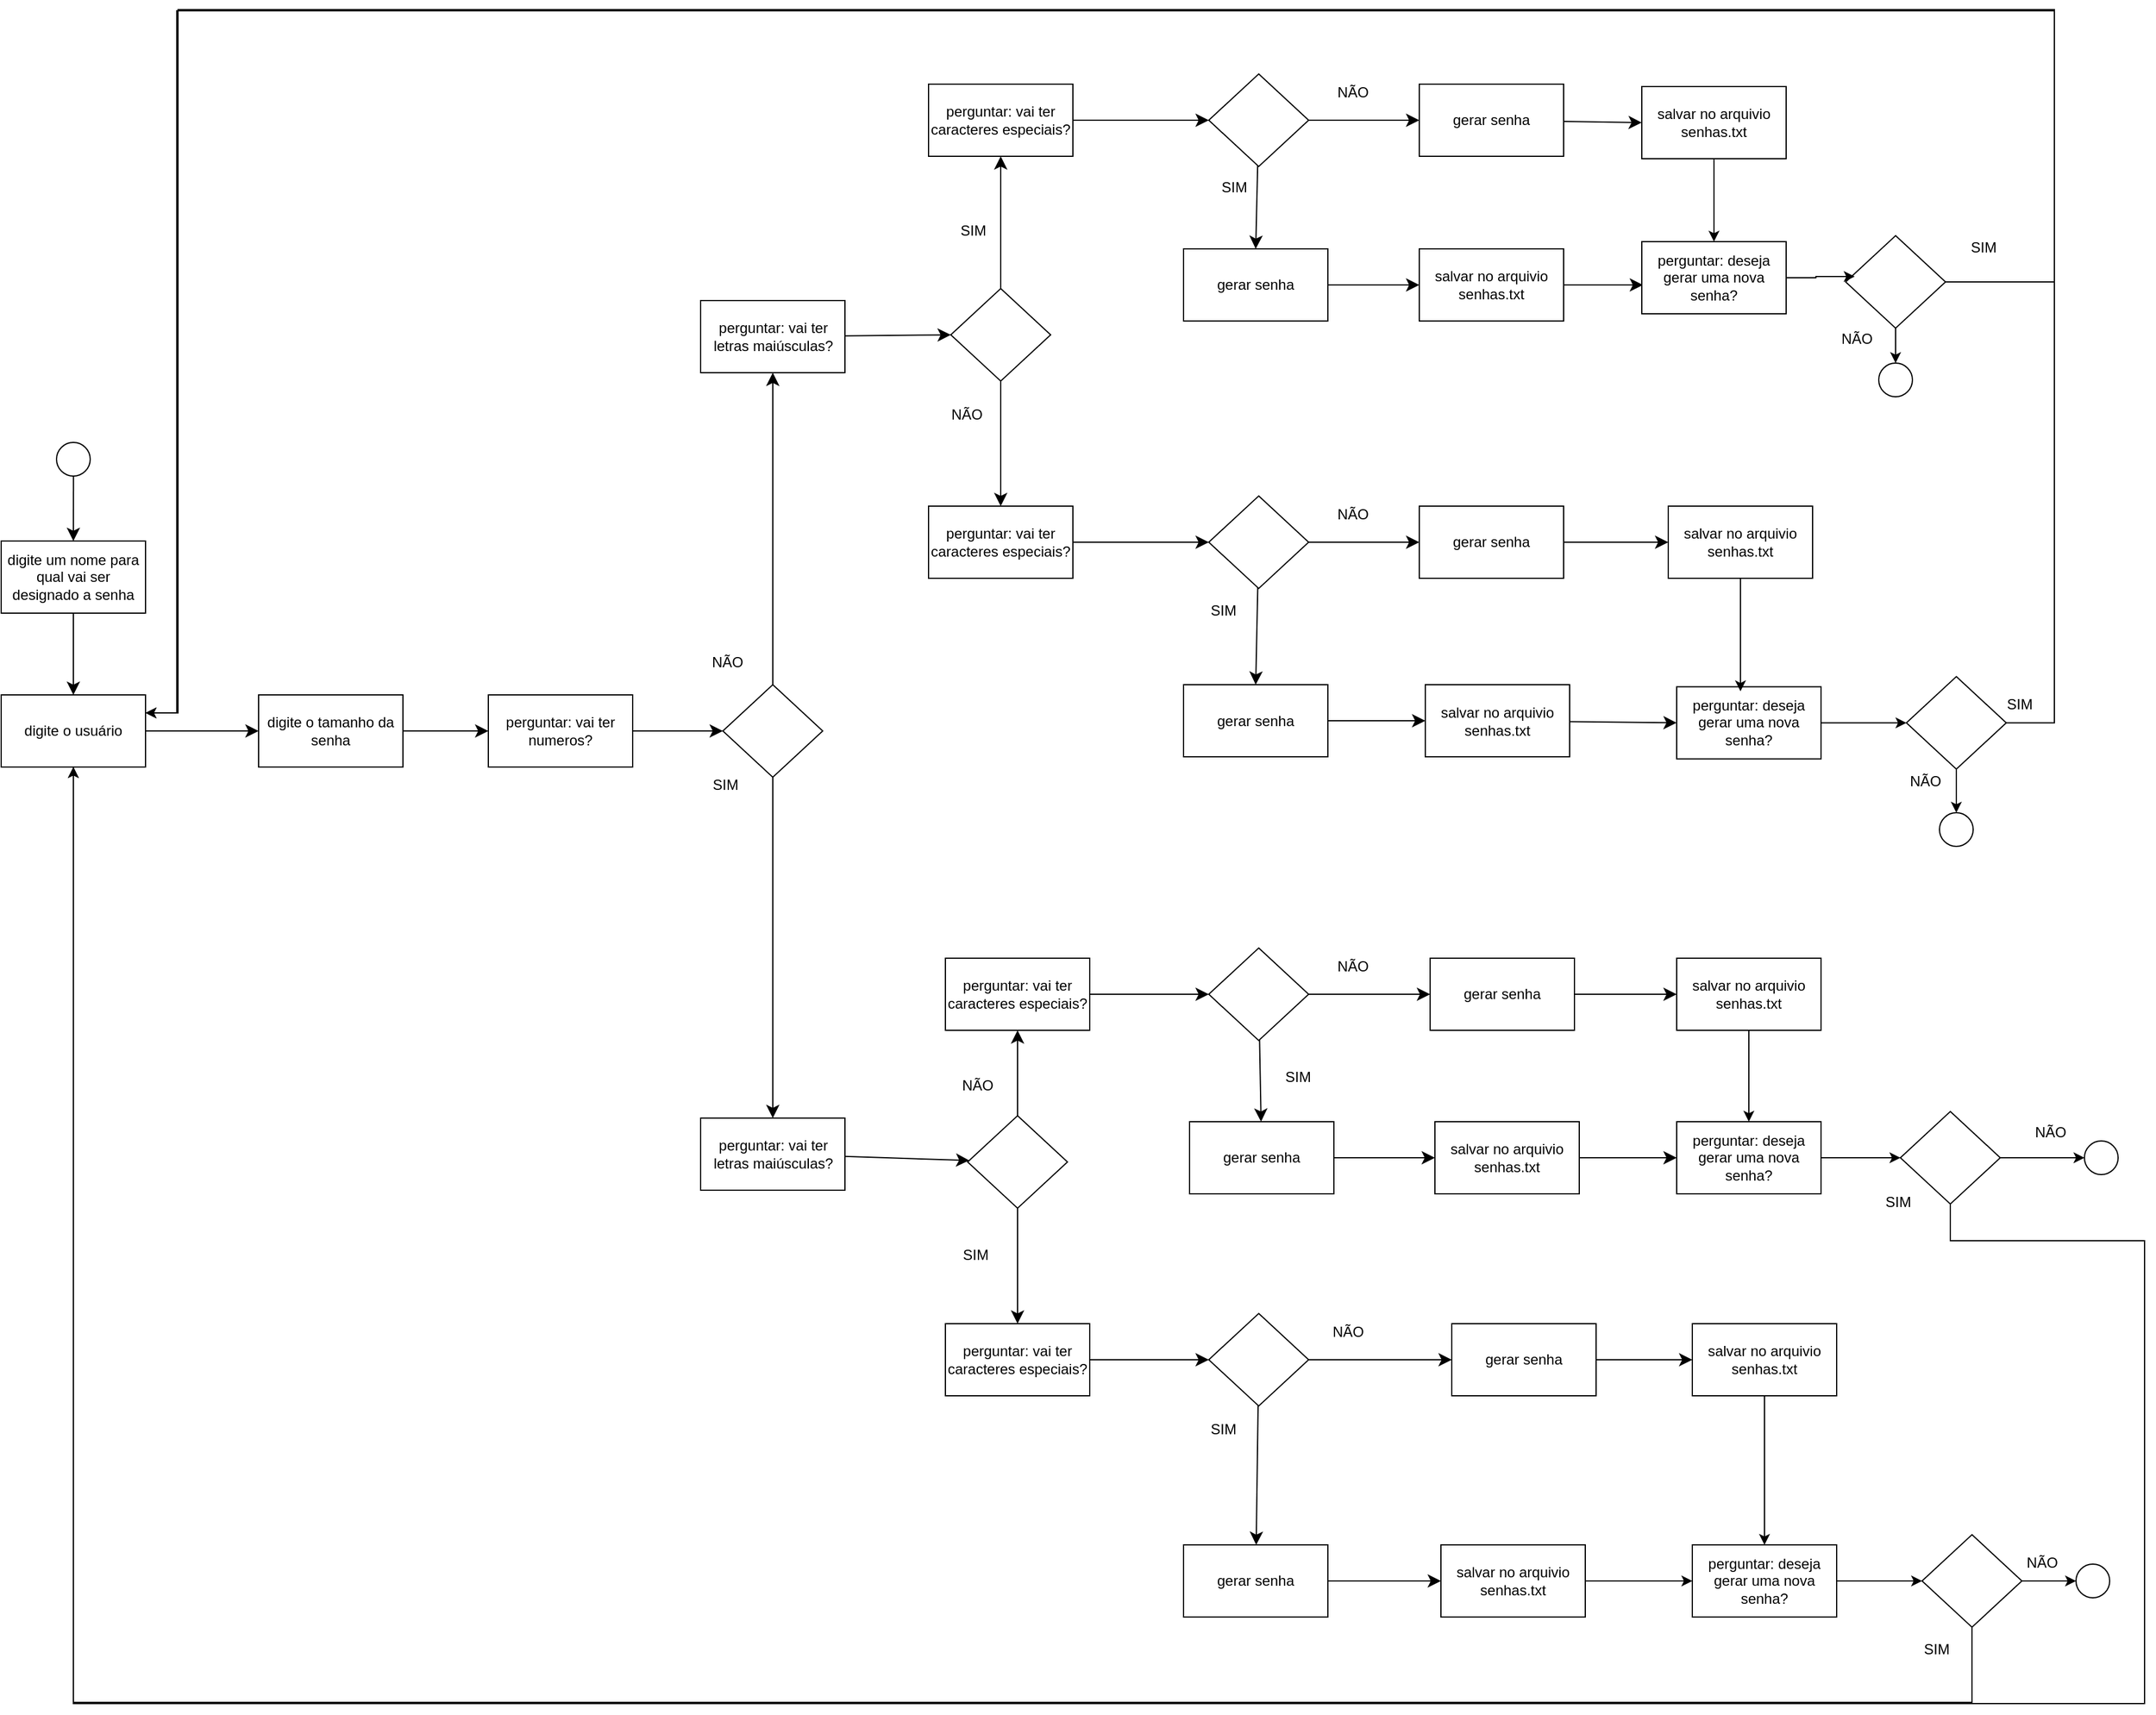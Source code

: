 <mxfile version="26.2.14">
  <diagram name="Página-1" id="h_kVS6QXwFwlx4hH-j7_">
    <mxGraphModel dx="1426" dy="2433" grid="0" gridSize="10" guides="1" tooltips="1" connect="1" arrows="1" fold="1" page="1" pageScale="1" pageWidth="1169" pageHeight="827" math="0" shadow="0">
      <root>
        <mxCell id="0" />
        <mxCell id="1" parent="0" />
        <mxCell id="Y_0qaRD-UfhqwSKcZjdB-19" style="edgeStyle=none;curved=1;rounded=0;orthogonalLoop=1;jettySize=auto;html=1;entryX=0;entryY=0.5;entryDx=0;entryDy=0;fontSize=12;startSize=8;endSize=8;" parent="1" source="Y_0qaRD-UfhqwSKcZjdB-1" target="Y_0qaRD-UfhqwSKcZjdB-18" edge="1">
          <mxGeometry relative="1" as="geometry" />
        </mxCell>
        <mxCell id="Y_0qaRD-UfhqwSKcZjdB-1" value="digite o tamanho da senha" style="rounded=0;whiteSpace=wrap;html=1;" parent="1" vertex="1">
          <mxGeometry x="365" y="-365" width="120" height="60" as="geometry" />
        </mxCell>
        <mxCell id="Y_0qaRD-UfhqwSKcZjdB-25" style="edgeStyle=none;curved=1;rounded=0;orthogonalLoop=1;jettySize=auto;html=1;fontSize=12;startSize=8;endSize=8;" parent="1" source="Y_0qaRD-UfhqwSKcZjdB-2" target="Y_0qaRD-UfhqwSKcZjdB-22" edge="1">
          <mxGeometry relative="1" as="geometry" />
        </mxCell>
        <mxCell id="Y_0qaRD-UfhqwSKcZjdB-2" value="perguntar: vai ter letras maiúsculas?" style="rounded=0;whiteSpace=wrap;html=1;" parent="1" vertex="1">
          <mxGeometry x="732.5" y="-13" width="120" height="60" as="geometry" />
        </mxCell>
        <mxCell id="Y_0qaRD-UfhqwSKcZjdB-14" style="edgeStyle=none;curved=1;rounded=0;orthogonalLoop=1;jettySize=auto;html=1;entryX=0.5;entryY=0;entryDx=0;entryDy=0;fontSize=12;startSize=8;endSize=8;" parent="1" source="Y_0qaRD-UfhqwSKcZjdB-3" target="Y_0qaRD-UfhqwSKcZjdB-13" edge="1">
          <mxGeometry relative="1" as="geometry" />
        </mxCell>
        <mxCell id="Y_0qaRD-UfhqwSKcZjdB-3" value="" style="ellipse;whiteSpace=wrap;html=1;aspect=fixed;" parent="1" vertex="1">
          <mxGeometry x="197" y="-575" width="28" height="28" as="geometry" />
        </mxCell>
        <mxCell id="Y_0qaRD-UfhqwSKcZjdB-10" style="edgeStyle=none;curved=1;rounded=0;orthogonalLoop=1;jettySize=auto;html=1;fontSize=12;startSize=8;endSize=8;entryX=0.5;entryY=1;entryDx=0;entryDy=0;" parent="1" source="Y_0qaRD-UfhqwSKcZjdB-4" target="Y_0qaRD-UfhqwSKcZjdB-21" edge="1">
          <mxGeometry relative="1" as="geometry">
            <mxPoint x="790" y="-484" as="targetPoint" />
          </mxGeometry>
        </mxCell>
        <mxCell id="Y_0qaRD-UfhqwSKcZjdB-11" style="edgeStyle=none;curved=1;rounded=0;orthogonalLoop=1;jettySize=auto;html=1;fontSize=12;startSize=8;endSize=8;" parent="1" source="Y_0qaRD-UfhqwSKcZjdB-4" target="Y_0qaRD-UfhqwSKcZjdB-2" edge="1">
          <mxGeometry relative="1" as="geometry" />
        </mxCell>
        <mxCell id="Y_0qaRD-UfhqwSKcZjdB-4" value="" style="rhombus;whiteSpace=wrap;html=1;" parent="1" vertex="1">
          <mxGeometry x="751" y="-373.5" width="83" height="77" as="geometry" />
        </mxCell>
        <mxCell id="Y_0qaRD-UfhqwSKcZjdB-5" value="SIM&amp;nbsp;" style="text;html=1;align=center;verticalAlign=middle;whiteSpace=wrap;rounded=0;" parent="1" vertex="1">
          <mxGeometry x="725" y="-305" width="60" height="30" as="geometry" />
        </mxCell>
        <mxCell id="Y_0qaRD-UfhqwSKcZjdB-6" value="NÃO" style="text;html=1;align=center;verticalAlign=middle;whiteSpace=wrap;rounded=0;" parent="1" vertex="1">
          <mxGeometry x="725" y="-407" width="60" height="30" as="geometry" />
        </mxCell>
        <mxCell id="Y_0qaRD-UfhqwSKcZjdB-16" style="edgeStyle=none;curved=1;rounded=0;orthogonalLoop=1;jettySize=auto;html=1;entryX=0.5;entryY=0;entryDx=0;entryDy=0;fontSize=12;startSize=8;endSize=8;" parent="1" source="Y_0qaRD-UfhqwSKcZjdB-13" target="Y_0qaRD-UfhqwSKcZjdB-15" edge="1">
          <mxGeometry relative="1" as="geometry" />
        </mxCell>
        <mxCell id="Y_0qaRD-UfhqwSKcZjdB-13" value="digite um nome para qual vai ser designado a senha" style="rounded=0;whiteSpace=wrap;html=1;" parent="1" vertex="1">
          <mxGeometry x="151" y="-493" width="120" height="60" as="geometry" />
        </mxCell>
        <mxCell id="Y_0qaRD-UfhqwSKcZjdB-17" style="edgeStyle=none;curved=1;rounded=0;orthogonalLoop=1;jettySize=auto;html=1;entryX=0;entryY=0.5;entryDx=0;entryDy=0;fontSize=12;startSize=8;endSize=8;" parent="1" source="Y_0qaRD-UfhqwSKcZjdB-15" target="Y_0qaRD-UfhqwSKcZjdB-1" edge="1">
          <mxGeometry relative="1" as="geometry" />
        </mxCell>
        <mxCell id="Y_0qaRD-UfhqwSKcZjdB-15" value="digite o usuário" style="rounded=0;whiteSpace=wrap;html=1;" parent="1" vertex="1">
          <mxGeometry x="151" y="-365" width="120" height="60" as="geometry" />
        </mxCell>
        <mxCell id="Y_0qaRD-UfhqwSKcZjdB-20" style="edgeStyle=none;curved=1;rounded=0;orthogonalLoop=1;jettySize=auto;html=1;entryX=0;entryY=0.5;entryDx=0;entryDy=0;fontSize=12;startSize=8;endSize=8;" parent="1" source="Y_0qaRD-UfhqwSKcZjdB-18" target="Y_0qaRD-UfhqwSKcZjdB-4" edge="1">
          <mxGeometry relative="1" as="geometry" />
        </mxCell>
        <mxCell id="Y_0qaRD-UfhqwSKcZjdB-18" value="perguntar: vai ter numeros?" style="rounded=0;whiteSpace=wrap;html=1;" parent="1" vertex="1">
          <mxGeometry x="556" y="-365" width="120" height="60" as="geometry" />
        </mxCell>
        <mxCell id="Y_0qaRD-UfhqwSKcZjdB-26" style="edgeStyle=none;curved=1;rounded=0;orthogonalLoop=1;jettySize=auto;html=1;entryX=0;entryY=0.5;entryDx=0;entryDy=0;fontSize=12;startSize=8;endSize=8;" parent="1" source="Y_0qaRD-UfhqwSKcZjdB-21" target="Y_0qaRD-UfhqwSKcZjdB-23" edge="1">
          <mxGeometry relative="1" as="geometry" />
        </mxCell>
        <mxCell id="Y_0qaRD-UfhqwSKcZjdB-21" value="perguntar: vai ter letras maiúsculas?" style="rounded=0;whiteSpace=wrap;html=1;" parent="1" vertex="1">
          <mxGeometry x="732.5" y="-693" width="120" height="60" as="geometry" />
        </mxCell>
        <mxCell id="Y_0qaRD-UfhqwSKcZjdB-30" style="edgeStyle=none;curved=1;rounded=0;orthogonalLoop=1;jettySize=auto;html=1;entryX=0.5;entryY=1;entryDx=0;entryDy=0;fontSize=12;startSize=8;endSize=8;" parent="1" source="Y_0qaRD-UfhqwSKcZjdB-22" target="Y_0qaRD-UfhqwSKcZjdB-28" edge="1">
          <mxGeometry relative="1" as="geometry" />
        </mxCell>
        <mxCell id="Y_0qaRD-UfhqwSKcZjdB-36" style="edgeStyle=none;curved=1;rounded=0;orthogonalLoop=1;jettySize=auto;html=1;fontSize=12;startSize=8;endSize=8;" parent="1" source="Y_0qaRD-UfhqwSKcZjdB-22" target="Y_0qaRD-UfhqwSKcZjdB-33" edge="1">
          <mxGeometry relative="1" as="geometry" />
        </mxCell>
        <mxCell id="Y_0qaRD-UfhqwSKcZjdB-22" value="" style="rhombus;whiteSpace=wrap;html=1;" parent="1" vertex="1">
          <mxGeometry x="954.5" y="-15" width="83" height="77" as="geometry" />
        </mxCell>
        <mxCell id="Y_0qaRD-UfhqwSKcZjdB-29" style="edgeStyle=none;curved=1;rounded=0;orthogonalLoop=1;jettySize=auto;html=1;entryX=0.5;entryY=0;entryDx=0;entryDy=0;fontSize=12;startSize=8;endSize=8;" parent="1" source="Y_0qaRD-UfhqwSKcZjdB-23" target="Y_0qaRD-UfhqwSKcZjdB-27" edge="1">
          <mxGeometry relative="1" as="geometry" />
        </mxCell>
        <mxCell id="Y_0qaRD-UfhqwSKcZjdB-35" style="edgeStyle=none;curved=1;rounded=0;orthogonalLoop=1;jettySize=auto;html=1;entryX=0.5;entryY=1;entryDx=0;entryDy=0;fontSize=12;startSize=8;endSize=8;" parent="1" source="Y_0qaRD-UfhqwSKcZjdB-23" target="Y_0qaRD-UfhqwSKcZjdB-34" edge="1">
          <mxGeometry relative="1" as="geometry" />
        </mxCell>
        <mxCell id="Y_0qaRD-UfhqwSKcZjdB-23" value="" style="rhombus;whiteSpace=wrap;html=1;" parent="1" vertex="1">
          <mxGeometry x="940.5" y="-703" width="83" height="77" as="geometry" />
        </mxCell>
        <mxCell id="Y_0qaRD-UfhqwSKcZjdB-24" value="SIM&amp;nbsp;" style="text;html=1;align=center;verticalAlign=middle;whiteSpace=wrap;rounded=0;" parent="1" vertex="1">
          <mxGeometry x="933" y="86" width="60" height="30" as="geometry" />
        </mxCell>
        <mxCell id="Y_0qaRD-UfhqwSKcZjdB-44" style="edgeStyle=none;curved=1;rounded=0;orthogonalLoop=1;jettySize=auto;html=1;entryX=0;entryY=0.5;entryDx=0;entryDy=0;fontSize=12;startSize=8;endSize=8;" parent="1" source="Y_0qaRD-UfhqwSKcZjdB-27" target="Y_0qaRD-UfhqwSKcZjdB-41" edge="1">
          <mxGeometry relative="1" as="geometry" />
        </mxCell>
        <mxCell id="Y_0qaRD-UfhqwSKcZjdB-27" value="perguntar: vai ter caracteres especiais?" style="rounded=0;whiteSpace=wrap;html=1;" parent="1" vertex="1">
          <mxGeometry x="922" y="-522" width="120" height="60" as="geometry" />
        </mxCell>
        <mxCell id="Y_0qaRD-UfhqwSKcZjdB-46" style="edgeStyle=none;curved=1;rounded=0;orthogonalLoop=1;jettySize=auto;html=1;entryX=0;entryY=0.5;entryDx=0;entryDy=0;fontSize=12;startSize=8;endSize=8;" parent="1" source="Y_0qaRD-UfhqwSKcZjdB-28" target="Y_0qaRD-UfhqwSKcZjdB-39" edge="1">
          <mxGeometry relative="1" as="geometry" />
        </mxCell>
        <mxCell id="Y_0qaRD-UfhqwSKcZjdB-28" value="perguntar: vai ter caracteres especiais?" style="rounded=0;whiteSpace=wrap;html=1;" parent="1" vertex="1">
          <mxGeometry x="936" y="-146" width="120" height="60" as="geometry" />
        </mxCell>
        <mxCell id="Y_0qaRD-UfhqwSKcZjdB-31" value="NÃO" style="text;html=1;align=center;verticalAlign=middle;whiteSpace=wrap;rounded=0;" parent="1" vertex="1">
          <mxGeometry x="924" y="-613" width="60" height="30" as="geometry" />
        </mxCell>
        <mxCell id="Y_0qaRD-UfhqwSKcZjdB-32" value="NÃO" style="text;html=1;align=center;verticalAlign=middle;whiteSpace=wrap;rounded=0;" parent="1" vertex="1">
          <mxGeometry x="933" y="-55" width="60" height="30" as="geometry" />
        </mxCell>
        <mxCell id="Y_0qaRD-UfhqwSKcZjdB-47" style="edgeStyle=none;curved=1;rounded=0;orthogonalLoop=1;jettySize=auto;html=1;entryX=0;entryY=0.5;entryDx=0;entryDy=0;fontSize=12;startSize=8;endSize=8;" parent="1" source="Y_0qaRD-UfhqwSKcZjdB-33" target="Y_0qaRD-UfhqwSKcZjdB-40" edge="1">
          <mxGeometry relative="1" as="geometry" />
        </mxCell>
        <mxCell id="Y_0qaRD-UfhqwSKcZjdB-33" value="perguntar: vai ter caracteres especiais?" style="rounded=0;whiteSpace=wrap;html=1;" parent="1" vertex="1">
          <mxGeometry x="936" y="158" width="120" height="60" as="geometry" />
        </mxCell>
        <mxCell id="Y_0qaRD-UfhqwSKcZjdB-43" style="edgeStyle=none;curved=1;rounded=0;orthogonalLoop=1;jettySize=auto;html=1;fontSize=12;startSize=8;endSize=8;" parent="1" source="Y_0qaRD-UfhqwSKcZjdB-34" target="Y_0qaRD-UfhqwSKcZjdB-42" edge="1">
          <mxGeometry relative="1" as="geometry" />
        </mxCell>
        <mxCell id="Y_0qaRD-UfhqwSKcZjdB-34" value="perguntar: vai ter caracteres especiais?" style="rounded=0;whiteSpace=wrap;html=1;" parent="1" vertex="1">
          <mxGeometry x="922" y="-873" width="120" height="60" as="geometry" />
        </mxCell>
        <mxCell id="Y_0qaRD-UfhqwSKcZjdB-37" value="SIM&amp;nbsp;" style="text;html=1;align=center;verticalAlign=middle;whiteSpace=wrap;rounded=0;" parent="1" vertex="1">
          <mxGeometry x="931" y="-766" width="60" height="30" as="geometry" />
        </mxCell>
        <mxCell id="Y_0qaRD-UfhqwSKcZjdB-38" value="SIM&amp;nbsp;" style="text;html=1;align=center;verticalAlign=middle;whiteSpace=wrap;rounded=0;" parent="1" vertex="1">
          <mxGeometry x="1139" y="-450" width="60" height="30" as="geometry" />
        </mxCell>
        <mxCell id="Y_0qaRD-UfhqwSKcZjdB-56" style="edgeStyle=none;curved=1;rounded=0;orthogonalLoop=1;jettySize=auto;html=1;fontSize=12;startSize=8;endSize=8;" parent="1" source="Y_0qaRD-UfhqwSKcZjdB-39" target="Y_0qaRD-UfhqwSKcZjdB-55" edge="1">
          <mxGeometry relative="1" as="geometry" />
        </mxCell>
        <mxCell id="Y_0qaRD-UfhqwSKcZjdB-59" style="edgeStyle=none;curved=1;rounded=0;orthogonalLoop=1;jettySize=auto;html=1;fontSize=12;startSize=8;endSize=8;" parent="1" source="Y_0qaRD-UfhqwSKcZjdB-39" target="Y_0qaRD-UfhqwSKcZjdB-58" edge="1">
          <mxGeometry relative="1" as="geometry" />
        </mxCell>
        <mxCell id="Y_0qaRD-UfhqwSKcZjdB-39" value="" style="rhombus;whiteSpace=wrap;html=1;" parent="1" vertex="1">
          <mxGeometry x="1155" y="-154.5" width="83" height="77" as="geometry" />
        </mxCell>
        <mxCell id="Y_0qaRD-UfhqwSKcZjdB-50" style="edgeStyle=none;curved=1;rounded=0;orthogonalLoop=1;jettySize=auto;html=1;fontSize=12;startSize=8;endSize=8;" parent="1" source="Y_0qaRD-UfhqwSKcZjdB-40" target="Y_0qaRD-UfhqwSKcZjdB-49" edge="1">
          <mxGeometry relative="1" as="geometry" />
        </mxCell>
        <mxCell id="Y_0qaRD-UfhqwSKcZjdB-53" style="edgeStyle=none;curved=1;rounded=0;orthogonalLoop=1;jettySize=auto;html=1;entryX=0;entryY=0.5;entryDx=0;entryDy=0;fontSize=12;startSize=8;endSize=8;" parent="1" source="Y_0qaRD-UfhqwSKcZjdB-40" target="Y_0qaRD-UfhqwSKcZjdB-52" edge="1">
          <mxGeometry relative="1" as="geometry" />
        </mxCell>
        <mxCell id="Y_0qaRD-UfhqwSKcZjdB-40" value="" style="rhombus;whiteSpace=wrap;html=1;" parent="1" vertex="1">
          <mxGeometry x="1155" y="149.5" width="83" height="77" as="geometry" />
        </mxCell>
        <mxCell id="Y_0qaRD-UfhqwSKcZjdB-62" style="edgeStyle=none;curved=1;rounded=0;orthogonalLoop=1;jettySize=auto;html=1;entryX=0.5;entryY=0;entryDx=0;entryDy=0;fontSize=12;startSize=8;endSize=8;" parent="1" source="Y_0qaRD-UfhqwSKcZjdB-41" target="Y_0qaRD-UfhqwSKcZjdB-61" edge="1">
          <mxGeometry relative="1" as="geometry" />
        </mxCell>
        <mxCell id="Y_0qaRD-UfhqwSKcZjdB-64" style="edgeStyle=none;curved=1;rounded=0;orthogonalLoop=1;jettySize=auto;html=1;entryX=0;entryY=0.5;entryDx=0;entryDy=0;fontSize=12;startSize=8;endSize=8;" parent="1" source="Y_0qaRD-UfhqwSKcZjdB-41" target="Y_0qaRD-UfhqwSKcZjdB-63" edge="1">
          <mxGeometry relative="1" as="geometry" />
        </mxCell>
        <mxCell id="Y_0qaRD-UfhqwSKcZjdB-41" value="" style="rhombus;whiteSpace=wrap;html=1;" parent="1" vertex="1">
          <mxGeometry x="1155" y="-530.5" width="83" height="77" as="geometry" />
        </mxCell>
        <mxCell id="Y_0qaRD-UfhqwSKcZjdB-67" style="edgeStyle=none;curved=1;rounded=0;orthogonalLoop=1;jettySize=auto;html=1;entryX=0;entryY=0.5;entryDx=0;entryDy=0;fontSize=12;startSize=8;endSize=8;" parent="1" source="Y_0qaRD-UfhqwSKcZjdB-42" target="Y_0qaRD-UfhqwSKcZjdB-66" edge="1">
          <mxGeometry relative="1" as="geometry" />
        </mxCell>
        <mxCell id="Y_0qaRD-UfhqwSKcZjdB-70" style="edgeStyle=none;curved=1;rounded=0;orthogonalLoop=1;jettySize=auto;html=1;entryX=0.5;entryY=0;entryDx=0;entryDy=0;fontSize=12;startSize=8;endSize=8;" parent="1" source="Y_0qaRD-UfhqwSKcZjdB-42" target="Y_0qaRD-UfhqwSKcZjdB-69" edge="1">
          <mxGeometry relative="1" as="geometry" />
        </mxCell>
        <mxCell id="Y_0qaRD-UfhqwSKcZjdB-42" value="" style="rhombus;whiteSpace=wrap;html=1;" parent="1" vertex="1">
          <mxGeometry x="1155" y="-881.5" width="83" height="77" as="geometry" />
        </mxCell>
        <mxCell id="Y_0qaRD-UfhqwSKcZjdB-48" value="SIM&amp;nbsp;" style="text;html=1;align=center;verticalAlign=middle;whiteSpace=wrap;rounded=0;" parent="1" vertex="1">
          <mxGeometry x="1139" y="231" width="60" height="30" as="geometry" />
        </mxCell>
        <mxCell id="Y_0qaRD-UfhqwSKcZjdB-73" style="edgeStyle=none;curved=1;rounded=0;orthogonalLoop=1;jettySize=auto;html=1;entryX=0;entryY=0.5;entryDx=0;entryDy=0;fontSize=12;startSize=8;endSize=8;" parent="1" source="Y_0qaRD-UfhqwSKcZjdB-49" target="Y_0qaRD-UfhqwSKcZjdB-72" edge="1">
          <mxGeometry relative="1" as="geometry" />
        </mxCell>
        <mxCell id="Y_0qaRD-UfhqwSKcZjdB-49" value="gerar senha" style="rounded=0;whiteSpace=wrap;html=1;" parent="1" vertex="1">
          <mxGeometry x="1134" y="342" width="120" height="60" as="geometry" />
        </mxCell>
        <mxCell id="Y_0qaRD-UfhqwSKcZjdB-51" value="NÃO" style="text;html=1;align=center;verticalAlign=middle;whiteSpace=wrap;rounded=0;" parent="1" vertex="1">
          <mxGeometry x="1241" y="149.5" width="60" height="30" as="geometry" />
        </mxCell>
        <mxCell id="Y_0qaRD-UfhqwSKcZjdB-103" style="edgeStyle=none;curved=1;rounded=0;orthogonalLoop=1;jettySize=auto;html=1;entryX=0;entryY=0.5;entryDx=0;entryDy=0;fontSize=12;startSize=8;endSize=8;" parent="1" source="Y_0qaRD-UfhqwSKcZjdB-52" target="Y_0qaRD-UfhqwSKcZjdB-102" edge="1">
          <mxGeometry relative="1" as="geometry" />
        </mxCell>
        <mxCell id="Y_0qaRD-UfhqwSKcZjdB-52" value="gerar senha" style="rounded=0;whiteSpace=wrap;html=1;" parent="1" vertex="1">
          <mxGeometry x="1357" y="158" width="120" height="60" as="geometry" />
        </mxCell>
        <mxCell id="Y_0qaRD-UfhqwSKcZjdB-54" value="" style="ellipse;whiteSpace=wrap;html=1;aspect=fixed;" parent="1" vertex="1">
          <mxGeometry x="1876" y="358" width="28" height="28" as="geometry" />
        </mxCell>
        <mxCell id="Y_0qaRD-UfhqwSKcZjdB-98" style="edgeStyle=none;curved=1;rounded=0;orthogonalLoop=1;jettySize=auto;html=1;fontSize=12;startSize=8;endSize=8;" parent="1" source="Y_0qaRD-UfhqwSKcZjdB-55" target="Y_0qaRD-UfhqwSKcZjdB-79" edge="1">
          <mxGeometry relative="1" as="geometry" />
        </mxCell>
        <mxCell id="Y_0qaRD-UfhqwSKcZjdB-55" value="gerar senha" style="rounded=0;whiteSpace=wrap;html=1;" parent="1" vertex="1">
          <mxGeometry x="1339" y="-146" width="120" height="60" as="geometry" />
        </mxCell>
        <mxCell id="Y_0qaRD-UfhqwSKcZjdB-57" value="NÃO" style="text;html=1;align=center;verticalAlign=middle;whiteSpace=wrap;rounded=0;" parent="1" vertex="1">
          <mxGeometry x="1245" y="-154.5" width="60" height="30" as="geometry" />
        </mxCell>
        <mxCell id="Y_0qaRD-UfhqwSKcZjdB-99" style="edgeStyle=none;curved=1;rounded=0;orthogonalLoop=1;jettySize=auto;html=1;fontSize=12;startSize=8;endSize=8;" parent="1" source="Y_0qaRD-UfhqwSKcZjdB-58" target="Y_0qaRD-UfhqwSKcZjdB-76" edge="1">
          <mxGeometry relative="1" as="geometry" />
        </mxCell>
        <mxCell id="Y_0qaRD-UfhqwSKcZjdB-58" value="gerar senha" style="rounded=0;whiteSpace=wrap;html=1;" parent="1" vertex="1">
          <mxGeometry x="1139" y="-10" width="120" height="60" as="geometry" />
        </mxCell>
        <mxCell id="Y_0qaRD-UfhqwSKcZjdB-60" value="SIM&amp;nbsp;" style="text;html=1;align=center;verticalAlign=middle;whiteSpace=wrap;rounded=0;" parent="1" vertex="1">
          <mxGeometry x="1201" y="-62" width="60" height="30" as="geometry" />
        </mxCell>
        <mxCell id="Y_0qaRD-UfhqwSKcZjdB-88" style="edgeStyle=none;curved=1;rounded=0;orthogonalLoop=1;jettySize=auto;html=1;fontSize=12;startSize=8;endSize=8;" parent="1" source="Y_0qaRD-UfhqwSKcZjdB-61" target="Y_0qaRD-UfhqwSKcZjdB-85" edge="1">
          <mxGeometry relative="1" as="geometry" />
        </mxCell>
        <mxCell id="Y_0qaRD-UfhqwSKcZjdB-61" value="gerar senha" style="rounded=0;whiteSpace=wrap;html=1;" parent="1" vertex="1">
          <mxGeometry x="1134" y="-373.5" width="120" height="60" as="geometry" />
        </mxCell>
        <mxCell id="Y_0qaRD-UfhqwSKcZjdB-89" style="edgeStyle=none;curved=1;rounded=0;orthogonalLoop=1;jettySize=auto;html=1;entryX=0;entryY=0.5;entryDx=0;entryDy=0;fontSize=12;startSize=8;endSize=8;" parent="1" source="Y_0qaRD-UfhqwSKcZjdB-63" target="Y_0qaRD-UfhqwSKcZjdB-82" edge="1">
          <mxGeometry relative="1" as="geometry" />
        </mxCell>
        <mxCell id="Y_0qaRD-UfhqwSKcZjdB-63" value="gerar senha" style="rounded=0;whiteSpace=wrap;html=1;" parent="1" vertex="1">
          <mxGeometry x="1330" y="-522" width="120" height="60" as="geometry" />
        </mxCell>
        <mxCell id="Y_0qaRD-UfhqwSKcZjdB-65" value="NÃO" style="text;html=1;align=center;verticalAlign=middle;whiteSpace=wrap;rounded=0;" parent="1" vertex="1">
          <mxGeometry x="1245" y="-530.5" width="60" height="30" as="geometry" />
        </mxCell>
        <mxCell id="Y_0qaRD-UfhqwSKcZjdB-97" style="edgeStyle=none;curved=1;rounded=0;orthogonalLoop=1;jettySize=auto;html=1;entryX=0;entryY=0.5;entryDx=0;entryDy=0;fontSize=12;startSize=8;endSize=8;" parent="1" source="Y_0qaRD-UfhqwSKcZjdB-66" target="Y_0qaRD-UfhqwSKcZjdB-96" edge="1">
          <mxGeometry relative="1" as="geometry" />
        </mxCell>
        <mxCell id="Y_0qaRD-UfhqwSKcZjdB-66" value="gerar senha" style="rounded=0;whiteSpace=wrap;html=1;" parent="1" vertex="1">
          <mxGeometry x="1330" y="-873" width="120" height="60" as="geometry" />
        </mxCell>
        <mxCell id="Y_0qaRD-UfhqwSKcZjdB-68" value="NÃO" style="text;html=1;align=center;verticalAlign=middle;whiteSpace=wrap;rounded=0;" parent="1" vertex="1">
          <mxGeometry x="1245" y="-881.5" width="60" height="30" as="geometry" />
        </mxCell>
        <mxCell id="Y_0qaRD-UfhqwSKcZjdB-93" style="edgeStyle=none;curved=1;rounded=0;orthogonalLoop=1;jettySize=auto;html=1;entryX=0;entryY=0.5;entryDx=0;entryDy=0;fontSize=12;startSize=8;endSize=8;" parent="1" source="Y_0qaRD-UfhqwSKcZjdB-69" target="Y_0qaRD-UfhqwSKcZjdB-90" edge="1">
          <mxGeometry relative="1" as="geometry" />
        </mxCell>
        <mxCell id="Y_0qaRD-UfhqwSKcZjdB-69" value="gerar senha" style="rounded=0;whiteSpace=wrap;html=1;" parent="1" vertex="1">
          <mxGeometry x="1134" y="-736" width="120" height="60" as="geometry" />
        </mxCell>
        <mxCell id="Y_0qaRD-UfhqwSKcZjdB-71" value="SIM&amp;nbsp;" style="text;html=1;align=center;verticalAlign=middle;whiteSpace=wrap;rounded=0;" parent="1" vertex="1">
          <mxGeometry x="1148" y="-802" width="60" height="30" as="geometry" />
        </mxCell>
        <mxCell id="b0aoWkUeTus3p_1b9Vba-2" style="edgeStyle=orthogonalEdgeStyle;rounded=0;orthogonalLoop=1;jettySize=auto;html=1;" edge="1" parent="1" source="Y_0qaRD-UfhqwSKcZjdB-72" target="b0aoWkUeTus3p_1b9Vba-1">
          <mxGeometry relative="1" as="geometry" />
        </mxCell>
        <mxCell id="Y_0qaRD-UfhqwSKcZjdB-72" value="salvar no arquivio senhas.txt" style="rounded=0;whiteSpace=wrap;html=1;" parent="1" vertex="1">
          <mxGeometry x="1348" y="342" width="120" height="60" as="geometry" />
        </mxCell>
        <mxCell id="Y_0qaRD-UfhqwSKcZjdB-76" value="salvar no arquivio senhas.txt" style="rounded=0;whiteSpace=wrap;html=1;" parent="1" vertex="1">
          <mxGeometry x="1343" y="-10" width="120" height="60" as="geometry" />
        </mxCell>
        <mxCell id="Y_0qaRD-UfhqwSKcZjdB-77" style="edgeStyle=none;curved=1;rounded=0;orthogonalLoop=1;jettySize=auto;html=1;entryX=0;entryY=0.5;entryDx=0;entryDy=0;fontSize=12;startSize=8;endSize=8;" parent="1" source="Y_0qaRD-UfhqwSKcZjdB-76" target="b0aoWkUeTus3p_1b9Vba-26" edge="1">
          <mxGeometry relative="1" as="geometry">
            <mxPoint x="1529" y="20" as="targetPoint" />
          </mxGeometry>
        </mxCell>
        <mxCell id="b0aoWkUeTus3p_1b9Vba-35" style="edgeStyle=orthogonalEdgeStyle;rounded=0;orthogonalLoop=1;jettySize=auto;html=1;entryX=0.5;entryY=0;entryDx=0;entryDy=0;" edge="1" parent="1" source="Y_0qaRD-UfhqwSKcZjdB-79" target="b0aoWkUeTus3p_1b9Vba-26">
          <mxGeometry relative="1" as="geometry" />
        </mxCell>
        <mxCell id="Y_0qaRD-UfhqwSKcZjdB-79" value="salvar no arquivio senhas.txt" style="rounded=0;whiteSpace=wrap;html=1;" parent="1" vertex="1">
          <mxGeometry x="1544" y="-146" width="120" height="60" as="geometry" />
        </mxCell>
        <mxCell id="Y_0qaRD-UfhqwSKcZjdB-82" value="salvar no arquivio senhas.txt" style="rounded=0;whiteSpace=wrap;html=1;" parent="1" vertex="1">
          <mxGeometry x="1537" y="-522" width="120" height="60" as="geometry" />
        </mxCell>
        <mxCell id="Y_0qaRD-UfhqwSKcZjdB-85" value="salvar no arquivio senhas.txt" style="rounded=0;whiteSpace=wrap;html=1;" parent="1" vertex="1">
          <mxGeometry x="1335" y="-373.5" width="120" height="60" as="geometry" />
        </mxCell>
        <mxCell id="Y_0qaRD-UfhqwSKcZjdB-86" style="edgeStyle=none;curved=1;rounded=0;orthogonalLoop=1;jettySize=auto;html=1;entryX=0;entryY=0.5;entryDx=0;entryDy=0;fontSize=12;startSize=8;endSize=8;" parent="1" source="Y_0qaRD-UfhqwSKcZjdB-85" target="b0aoWkUeTus3p_1b9Vba-36" edge="1">
          <mxGeometry relative="1" as="geometry">
            <mxPoint x="1521" y="-343.5" as="targetPoint" />
          </mxGeometry>
        </mxCell>
        <mxCell id="Y_0qaRD-UfhqwSKcZjdB-90" value="salvar no arquivio senhas.txt" style="rounded=0;whiteSpace=wrap;html=1;" parent="1" vertex="1">
          <mxGeometry x="1330" y="-736" width="120" height="60" as="geometry" />
        </mxCell>
        <mxCell id="Y_0qaRD-UfhqwSKcZjdB-91" style="edgeStyle=none;curved=1;rounded=0;orthogonalLoop=1;jettySize=auto;html=1;entryX=0;entryY=0.5;entryDx=0;entryDy=0;fontSize=12;startSize=8;endSize=8;" parent="1" source="Y_0qaRD-UfhqwSKcZjdB-90" edge="1">
          <mxGeometry relative="1" as="geometry">
            <mxPoint x="1516" y="-706" as="targetPoint" />
          </mxGeometry>
        </mxCell>
        <mxCell id="b0aoWkUeTus3p_1b9Vba-53" style="edgeStyle=orthogonalEdgeStyle;rounded=0;orthogonalLoop=1;jettySize=auto;html=1;" edge="1" parent="1" source="Y_0qaRD-UfhqwSKcZjdB-96" target="b0aoWkUeTus3p_1b9Vba-45">
          <mxGeometry relative="1" as="geometry" />
        </mxCell>
        <mxCell id="Y_0qaRD-UfhqwSKcZjdB-96" value="salvar no arquivio senhas.txt" style="rounded=0;whiteSpace=wrap;html=1;" parent="1" vertex="1">
          <mxGeometry x="1515" y="-871" width="120" height="60" as="geometry" />
        </mxCell>
        <mxCell id="b0aoWkUeTus3p_1b9Vba-25" style="edgeStyle=orthogonalEdgeStyle;rounded=0;orthogonalLoop=1;jettySize=auto;html=1;entryX=0.5;entryY=0;entryDx=0;entryDy=0;" edge="1" parent="1" source="Y_0qaRD-UfhqwSKcZjdB-102" target="b0aoWkUeTus3p_1b9Vba-1">
          <mxGeometry relative="1" as="geometry" />
        </mxCell>
        <mxCell id="Y_0qaRD-UfhqwSKcZjdB-102" value="salvar no arquivio senhas.txt" style="rounded=0;whiteSpace=wrap;html=1;" parent="1" vertex="1">
          <mxGeometry x="1557" y="158" width="120" height="60" as="geometry" />
        </mxCell>
        <mxCell id="b0aoWkUeTus3p_1b9Vba-8" style="edgeStyle=orthogonalEdgeStyle;rounded=0;orthogonalLoop=1;jettySize=auto;html=1;entryX=0;entryY=0.5;entryDx=0;entryDy=0;" edge="1" parent="1" source="b0aoWkUeTus3p_1b9Vba-1" target="b0aoWkUeTus3p_1b9Vba-4">
          <mxGeometry relative="1" as="geometry" />
        </mxCell>
        <mxCell id="b0aoWkUeTus3p_1b9Vba-1" value="perguntar: deseja gerar uma nova senha?" style="rounded=0;whiteSpace=wrap;html=1;" vertex="1" parent="1">
          <mxGeometry x="1557" y="342" width="120" height="60" as="geometry" />
        </mxCell>
        <mxCell id="b0aoWkUeTus3p_1b9Vba-11" style="edgeStyle=orthogonalEdgeStyle;rounded=0;orthogonalLoop=1;jettySize=auto;html=1;entryX=0.5;entryY=1;entryDx=0;entryDy=0;" edge="1" parent="1" source="b0aoWkUeTus3p_1b9Vba-4" target="Y_0qaRD-UfhqwSKcZjdB-15">
          <mxGeometry relative="1" as="geometry">
            <Array as="points">
              <mxPoint x="1790" y="473" />
              <mxPoint x="211" y="473" />
            </Array>
          </mxGeometry>
        </mxCell>
        <mxCell id="b0aoWkUeTus3p_1b9Vba-12" style="edgeStyle=orthogonalEdgeStyle;rounded=0;orthogonalLoop=1;jettySize=auto;html=1;entryX=0;entryY=0.5;entryDx=0;entryDy=0;" edge="1" parent="1" source="b0aoWkUeTus3p_1b9Vba-4" target="Y_0qaRD-UfhqwSKcZjdB-54">
          <mxGeometry relative="1" as="geometry" />
        </mxCell>
        <mxCell id="b0aoWkUeTus3p_1b9Vba-4" value="" style="rhombus;whiteSpace=wrap;html=1;" vertex="1" parent="1">
          <mxGeometry x="1748" y="333.5" width="83" height="77" as="geometry" />
        </mxCell>
        <mxCell id="b0aoWkUeTus3p_1b9Vba-5" value="NÃO" style="text;html=1;align=center;verticalAlign=middle;whiteSpace=wrap;rounded=0;" vertex="1" parent="1">
          <mxGeometry x="1818" y="342" width="60" height="30" as="geometry" />
        </mxCell>
        <mxCell id="b0aoWkUeTus3p_1b9Vba-9" value="SIM&amp;nbsp;" style="text;html=1;align=center;verticalAlign=middle;whiteSpace=wrap;rounded=0;" vertex="1" parent="1">
          <mxGeometry x="1732" y="414" width="60" height="30" as="geometry" />
        </mxCell>
        <mxCell id="b0aoWkUeTus3p_1b9Vba-32" style="edgeStyle=orthogonalEdgeStyle;rounded=0;orthogonalLoop=1;jettySize=auto;html=1;entryX=0;entryY=0.5;entryDx=0;entryDy=0;" edge="1" parent="1" source="b0aoWkUeTus3p_1b9Vba-26" target="b0aoWkUeTus3p_1b9Vba-27">
          <mxGeometry relative="1" as="geometry" />
        </mxCell>
        <mxCell id="b0aoWkUeTus3p_1b9Vba-26" value="perguntar: deseja gerar uma nova senha?" style="rounded=0;whiteSpace=wrap;html=1;" vertex="1" parent="1">
          <mxGeometry x="1544" y="-10" width="120" height="60" as="geometry" />
        </mxCell>
        <mxCell id="b0aoWkUeTus3p_1b9Vba-33" style="edgeStyle=orthogonalEdgeStyle;rounded=0;orthogonalLoop=1;jettySize=auto;html=1;entryX=0;entryY=0.5;entryDx=0;entryDy=0;" edge="1" parent="1" source="b0aoWkUeTus3p_1b9Vba-27" target="b0aoWkUeTus3p_1b9Vba-30">
          <mxGeometry relative="1" as="geometry" />
        </mxCell>
        <mxCell id="b0aoWkUeTus3p_1b9Vba-34" style="edgeStyle=orthogonalEdgeStyle;rounded=0;orthogonalLoop=1;jettySize=auto;html=1;entryX=0.5;entryY=1;entryDx=0;entryDy=0;" edge="1" parent="1" source="b0aoWkUeTus3p_1b9Vba-27" target="Y_0qaRD-UfhqwSKcZjdB-15">
          <mxGeometry relative="1" as="geometry">
            <Array as="points">
              <mxPoint x="1772" y="89" />
              <mxPoint x="1933" y="89" />
              <mxPoint x="1933" y="474" />
              <mxPoint x="211" y="474" />
            </Array>
          </mxGeometry>
        </mxCell>
        <mxCell id="b0aoWkUeTus3p_1b9Vba-27" value="" style="rhombus;whiteSpace=wrap;html=1;" vertex="1" parent="1">
          <mxGeometry x="1730" y="-18.5" width="83" height="77" as="geometry" />
        </mxCell>
        <mxCell id="b0aoWkUeTus3p_1b9Vba-28" value="SIM&amp;nbsp;" style="text;html=1;align=center;verticalAlign=middle;whiteSpace=wrap;rounded=0;" vertex="1" parent="1">
          <mxGeometry x="1700" y="42" width="60" height="30" as="geometry" />
        </mxCell>
        <mxCell id="b0aoWkUeTus3p_1b9Vba-29" value="NÃO" style="text;html=1;align=center;verticalAlign=middle;whiteSpace=wrap;rounded=0;" vertex="1" parent="1">
          <mxGeometry x="1824.5" y="-16" width="60" height="30" as="geometry" />
        </mxCell>
        <mxCell id="b0aoWkUeTus3p_1b9Vba-30" value="" style="ellipse;whiteSpace=wrap;html=1;aspect=fixed;" vertex="1" parent="1">
          <mxGeometry x="1883" y="6" width="28" height="28" as="geometry" />
        </mxCell>
        <mxCell id="b0aoWkUeTus3p_1b9Vba-41" style="edgeStyle=orthogonalEdgeStyle;rounded=0;orthogonalLoop=1;jettySize=auto;html=1;entryX=0;entryY=0.5;entryDx=0;entryDy=0;" edge="1" parent="1" source="b0aoWkUeTus3p_1b9Vba-36" target="b0aoWkUeTus3p_1b9Vba-37">
          <mxGeometry relative="1" as="geometry" />
        </mxCell>
        <mxCell id="b0aoWkUeTus3p_1b9Vba-36" value="perguntar: deseja gerar uma nova senha?" style="rounded=0;whiteSpace=wrap;html=1;" vertex="1" parent="1">
          <mxGeometry x="1544" y="-371.75" width="120" height="60" as="geometry" />
        </mxCell>
        <mxCell id="b0aoWkUeTus3p_1b9Vba-42" style="edgeStyle=orthogonalEdgeStyle;rounded=0;orthogonalLoop=1;jettySize=auto;html=1;entryX=0.5;entryY=0;entryDx=0;entryDy=0;" edge="1" parent="1" source="b0aoWkUeTus3p_1b9Vba-37" target="b0aoWkUeTus3p_1b9Vba-40">
          <mxGeometry relative="1" as="geometry" />
        </mxCell>
        <mxCell id="b0aoWkUeTus3p_1b9Vba-43" style="edgeStyle=orthogonalEdgeStyle;rounded=0;orthogonalLoop=1;jettySize=auto;html=1;entryX=1;entryY=0.25;entryDx=0;entryDy=0;exitX=1;exitY=0.5;exitDx=0;exitDy=0;" edge="1" parent="1" source="b0aoWkUeTus3p_1b9Vba-37" target="Y_0qaRD-UfhqwSKcZjdB-15">
          <mxGeometry relative="1" as="geometry">
            <Array as="points">
              <mxPoint x="1858" y="-342" />
              <mxPoint x="1858" y="-935" />
              <mxPoint x="298" y="-935" />
              <mxPoint x="298" y="-350" />
            </Array>
          </mxGeometry>
        </mxCell>
        <mxCell id="b0aoWkUeTus3p_1b9Vba-37" value="" style="rhombus;whiteSpace=wrap;html=1;" vertex="1" parent="1">
          <mxGeometry x="1735" y="-380.25" width="83" height="77" as="geometry" />
        </mxCell>
        <mxCell id="b0aoWkUeTus3p_1b9Vba-38" value="SIM&amp;nbsp;" style="text;html=1;align=center;verticalAlign=middle;whiteSpace=wrap;rounded=0;" vertex="1" parent="1">
          <mxGeometry x="1801" y="-371.75" width="60" height="30" as="geometry" />
        </mxCell>
        <mxCell id="b0aoWkUeTus3p_1b9Vba-39" value="NÃO" style="text;html=1;align=center;verticalAlign=middle;whiteSpace=wrap;rounded=0;" vertex="1" parent="1">
          <mxGeometry x="1721" y="-308" width="60" height="30" as="geometry" />
        </mxCell>
        <mxCell id="b0aoWkUeTus3p_1b9Vba-40" value="" style="ellipse;whiteSpace=wrap;html=1;aspect=fixed;" vertex="1" parent="1">
          <mxGeometry x="1762.5" y="-267" width="28" height="28" as="geometry" />
        </mxCell>
        <mxCell id="b0aoWkUeTus3p_1b9Vba-44" style="edgeStyle=orthogonalEdgeStyle;rounded=0;orthogonalLoop=1;jettySize=auto;html=1;entryX=0.442;entryY=0.063;entryDx=0;entryDy=0;entryPerimeter=0;" edge="1" parent="1" source="Y_0qaRD-UfhqwSKcZjdB-82" target="b0aoWkUeTus3p_1b9Vba-36">
          <mxGeometry relative="1" as="geometry" />
        </mxCell>
        <mxCell id="b0aoWkUeTus3p_1b9Vba-45" value="perguntar: deseja gerar uma nova senha?" style="rounded=0;whiteSpace=wrap;html=1;" vertex="1" parent="1">
          <mxGeometry x="1515" y="-742" width="120" height="60" as="geometry" />
        </mxCell>
        <mxCell id="b0aoWkUeTus3p_1b9Vba-51" style="edgeStyle=orthogonalEdgeStyle;rounded=0;orthogonalLoop=1;jettySize=auto;html=1;" edge="1" parent="1" source="b0aoWkUeTus3p_1b9Vba-46" target="b0aoWkUeTus3p_1b9Vba-49">
          <mxGeometry relative="1" as="geometry" />
        </mxCell>
        <mxCell id="b0aoWkUeTus3p_1b9Vba-52" style="edgeStyle=orthogonalEdgeStyle;rounded=0;orthogonalLoop=1;jettySize=auto;html=1;entryX=1;entryY=0.25;entryDx=0;entryDy=0;" edge="1" parent="1" source="b0aoWkUeTus3p_1b9Vba-46" target="Y_0qaRD-UfhqwSKcZjdB-15">
          <mxGeometry relative="1" as="geometry">
            <Array as="points">
              <mxPoint x="1858" y="-708" />
              <mxPoint x="1858" y="-934" />
              <mxPoint x="297" y="-934" />
              <mxPoint x="297" y="-350" />
            </Array>
          </mxGeometry>
        </mxCell>
        <mxCell id="b0aoWkUeTus3p_1b9Vba-46" value="" style="rhombus;whiteSpace=wrap;html=1;" vertex="1" parent="1">
          <mxGeometry x="1684.5" y="-747" width="83" height="77" as="geometry" />
        </mxCell>
        <mxCell id="b0aoWkUeTus3p_1b9Vba-47" value="SIM&amp;nbsp;" style="text;html=1;align=center;verticalAlign=middle;whiteSpace=wrap;rounded=0;" vertex="1" parent="1">
          <mxGeometry x="1771" y="-752" width="60" height="30" as="geometry" />
        </mxCell>
        <mxCell id="b0aoWkUeTus3p_1b9Vba-48" value="NÃO" style="text;html=1;align=center;verticalAlign=middle;whiteSpace=wrap;rounded=0;" vertex="1" parent="1">
          <mxGeometry x="1664" y="-676" width="60" height="30" as="geometry" />
        </mxCell>
        <mxCell id="b0aoWkUeTus3p_1b9Vba-49" value="" style="ellipse;whiteSpace=wrap;html=1;aspect=fixed;" vertex="1" parent="1">
          <mxGeometry x="1712" y="-641" width="28" height="28" as="geometry" />
        </mxCell>
        <mxCell id="b0aoWkUeTus3p_1b9Vba-50" style="edgeStyle=orthogonalEdgeStyle;rounded=0;orthogonalLoop=1;jettySize=auto;html=1;entryX=0.09;entryY=0.442;entryDx=0;entryDy=0;entryPerimeter=0;" edge="1" parent="1" source="b0aoWkUeTus3p_1b9Vba-45" target="b0aoWkUeTus3p_1b9Vba-46">
          <mxGeometry relative="1" as="geometry" />
        </mxCell>
      </root>
    </mxGraphModel>
  </diagram>
</mxfile>
